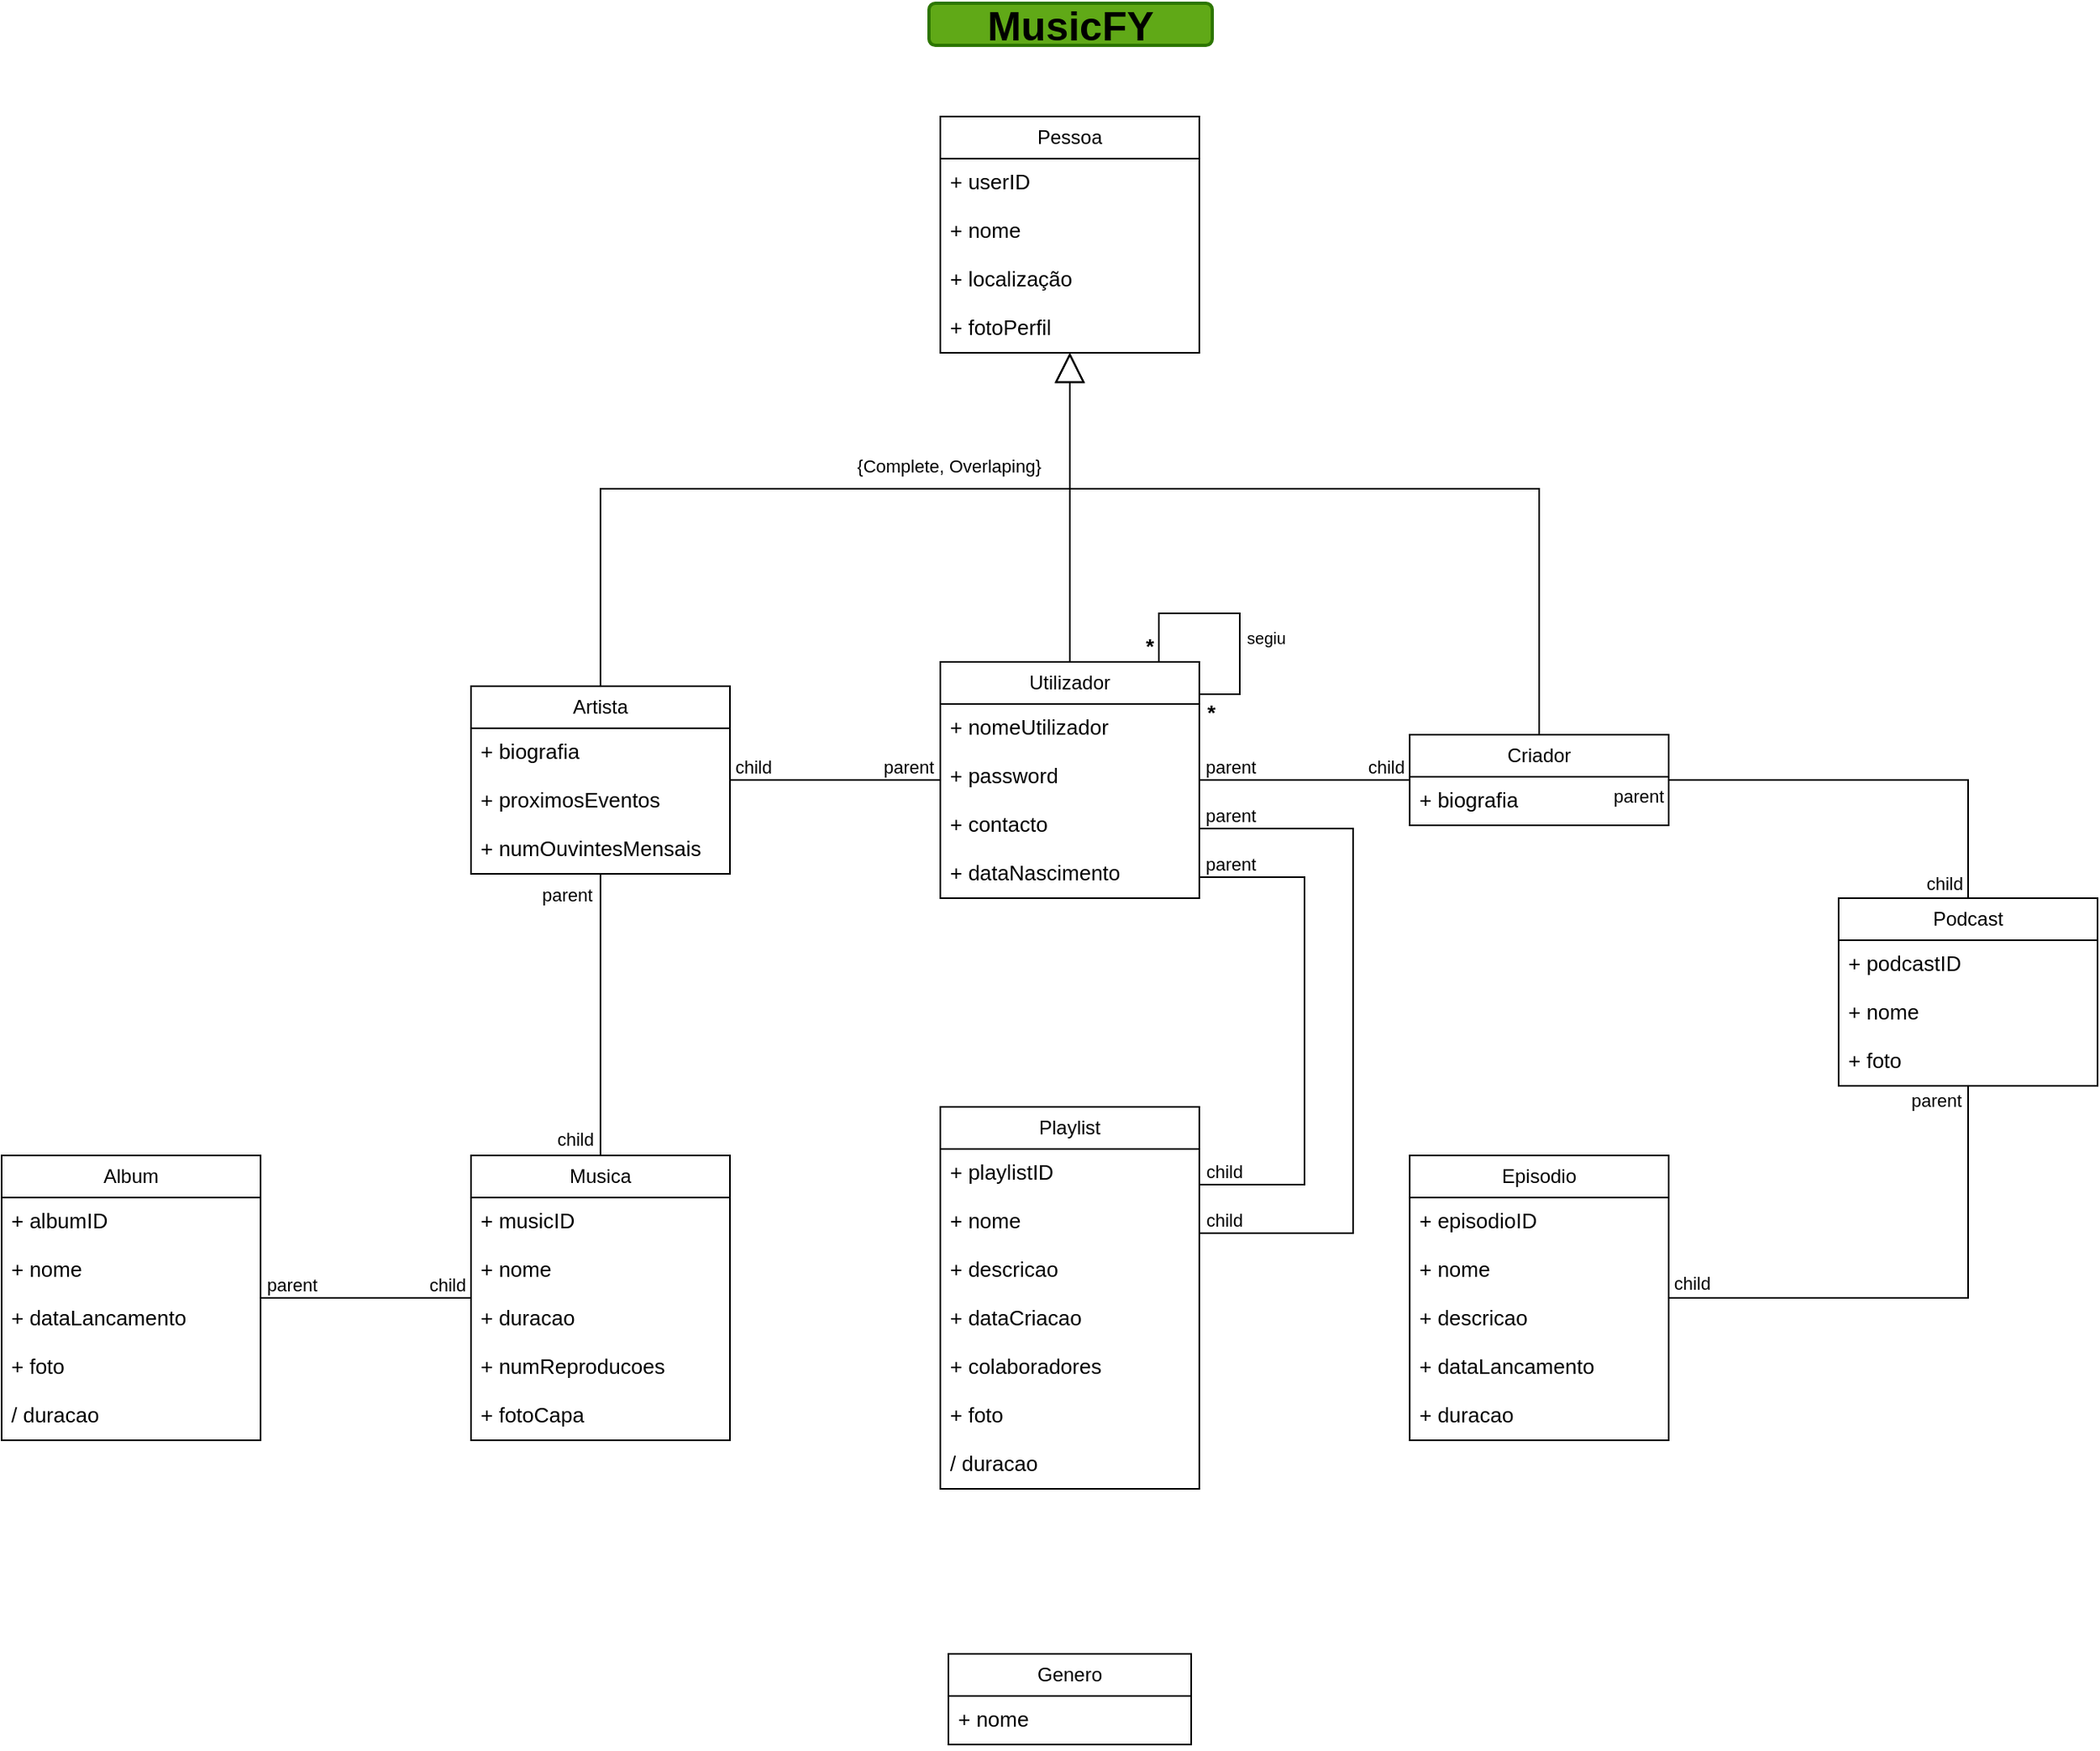 <mxfile version="24.7.17">
  <diagram name="Page-1" id="qOnNGqMz24hwGzcETxFr">
    <mxGraphModel dx="3328" dy="2738" grid="1" gridSize="10" guides="1" tooltips="1" connect="1" arrows="1" fold="1" page="1" pageScale="1" pageWidth="850" pageHeight="1100" math="0" shadow="0">
      <root>
        <mxCell id="0" />
        <mxCell id="1" parent="0" />
        <mxCell id="LYpr6np8xUgFel-0EcRk-18" value="Pessoa" style="swimlane;fontStyle=0;childLayout=stackLayout;horizontal=1;startSize=26;fillColor=none;horizontalStack=0;resizeParent=1;resizeParentMax=0;resizeLast=0;collapsible=1;marginBottom=0;whiteSpace=wrap;html=1;" vertex="1" parent="1">
          <mxGeometry x="345" width="160" height="146" as="geometry" />
        </mxCell>
        <mxCell id="LYpr6np8xUgFel-0EcRk-19" value="+ userID" style="text;strokeColor=none;fillColor=none;align=left;verticalAlign=top;spacingLeft=4;spacingRight=4;overflow=hidden;rotatable=0;points=[[0,0.5],[1,0.5]];portConstraint=eastwest;whiteSpace=wrap;html=1;fontSize=13;" vertex="1" parent="LYpr6np8xUgFel-0EcRk-18">
          <mxGeometry y="26" width="160" height="30" as="geometry" />
        </mxCell>
        <mxCell id="LYpr6np8xUgFel-0EcRk-20" value="+ nome" style="text;strokeColor=none;fillColor=none;align=left;verticalAlign=top;spacingLeft=4;spacingRight=4;overflow=hidden;rotatable=0;points=[[0,0.5],[1,0.5]];portConstraint=eastwest;whiteSpace=wrap;html=1;fontSize=13;" vertex="1" parent="LYpr6np8xUgFel-0EcRk-18">
          <mxGeometry y="56" width="160" height="30" as="geometry" />
        </mxCell>
        <mxCell id="LYpr6np8xUgFel-0EcRk-21" value="+ localização" style="text;strokeColor=none;fillColor=none;align=left;verticalAlign=top;spacingLeft=4;spacingRight=4;overflow=hidden;rotatable=0;points=[[0,0.5],[1,0.5]];portConstraint=eastwest;whiteSpace=wrap;html=1;fontSize=13;" vertex="1" parent="LYpr6np8xUgFel-0EcRk-18">
          <mxGeometry y="86" width="160" height="30" as="geometry" />
        </mxCell>
        <mxCell id="LYpr6np8xUgFel-0EcRk-22" value="+ fotoPerfil" style="text;strokeColor=none;fillColor=none;align=left;verticalAlign=top;spacingLeft=4;spacingRight=4;overflow=hidden;rotatable=0;points=[[0,0.5],[1,0.5]];portConstraint=eastwest;whiteSpace=wrap;html=1;fontSize=13;" vertex="1" parent="LYpr6np8xUgFel-0EcRk-18">
          <mxGeometry y="116" width="160" height="30" as="geometry" />
        </mxCell>
        <mxCell id="LYpr6np8xUgFel-0EcRk-23" value="Utilizador" style="swimlane;fontStyle=0;childLayout=stackLayout;horizontal=1;startSize=26;fillColor=none;horizontalStack=0;resizeParent=1;resizeParentMax=0;resizeLast=0;collapsible=1;marginBottom=0;whiteSpace=wrap;html=1;" vertex="1" parent="1">
          <mxGeometry x="345" y="337" width="160" height="146" as="geometry" />
        </mxCell>
        <mxCell id="LYpr6np8xUgFel-0EcRk-32" value="+ nomeUtilizador" style="text;strokeColor=none;fillColor=none;align=left;verticalAlign=top;spacingLeft=4;spacingRight=4;overflow=hidden;rotatable=0;points=[[0,0.5],[1,0.5]];portConstraint=eastwest;whiteSpace=wrap;html=1;fontSize=13;" vertex="1" parent="LYpr6np8xUgFel-0EcRk-23">
          <mxGeometry y="26" width="160" height="30" as="geometry" />
        </mxCell>
        <mxCell id="LYpr6np8xUgFel-0EcRk-33" value="+ password" style="text;strokeColor=none;fillColor=none;align=left;verticalAlign=top;spacingLeft=4;spacingRight=4;overflow=hidden;rotatable=0;points=[[0,0.5],[1,0.5]];portConstraint=eastwest;whiteSpace=wrap;html=1;fontSize=13;" vertex="1" parent="LYpr6np8xUgFel-0EcRk-23">
          <mxGeometry y="56" width="160" height="30" as="geometry" />
        </mxCell>
        <mxCell id="LYpr6np8xUgFel-0EcRk-34" value="+ contacto" style="text;strokeColor=none;fillColor=none;align=left;verticalAlign=top;spacingLeft=4;spacingRight=4;overflow=hidden;rotatable=0;points=[[0,0.5],[1,0.5]];portConstraint=eastwest;whiteSpace=wrap;html=1;fontSize=13;" vertex="1" parent="LYpr6np8xUgFel-0EcRk-23">
          <mxGeometry y="86" width="160" height="30" as="geometry" />
        </mxCell>
        <mxCell id="LYpr6np8xUgFel-0EcRk-39" value="+ dataNascimento" style="text;strokeColor=none;fillColor=none;align=left;verticalAlign=top;spacingLeft=4;spacingRight=4;overflow=hidden;rotatable=0;points=[[0,0.5],[1,0.5]];portConstraint=eastwest;whiteSpace=wrap;html=1;fontSize=13;" vertex="1" parent="LYpr6np8xUgFel-0EcRk-23">
          <mxGeometry y="116" width="160" height="30" as="geometry" />
        </mxCell>
        <mxCell id="LYpr6np8xUgFel-0EcRk-27" value="Artista" style="swimlane;fontStyle=0;childLayout=stackLayout;horizontal=1;startSize=26;fillColor=none;horizontalStack=0;resizeParent=1;resizeParentMax=0;resizeLast=0;collapsible=1;marginBottom=0;whiteSpace=wrap;html=1;" vertex="1" parent="1">
          <mxGeometry x="55" y="352" width="160" height="116" as="geometry" />
        </mxCell>
        <mxCell id="LYpr6np8xUgFel-0EcRk-28" value="+ biografia" style="text;strokeColor=none;fillColor=none;align=left;verticalAlign=top;spacingLeft=4;spacingRight=4;overflow=hidden;rotatable=0;points=[[0,0.5],[1,0.5]];portConstraint=eastwest;whiteSpace=wrap;html=1;fontSize=13;" vertex="1" parent="LYpr6np8xUgFel-0EcRk-27">
          <mxGeometry y="26" width="160" height="30" as="geometry" />
        </mxCell>
        <mxCell id="LYpr6np8xUgFel-0EcRk-29" value="+ proximosEventos" style="text;strokeColor=none;fillColor=none;align=left;verticalAlign=top;spacingLeft=4;spacingRight=4;overflow=hidden;rotatable=0;points=[[0,0.5],[1,0.5]];portConstraint=eastwest;whiteSpace=wrap;html=1;fontSize=13;" vertex="1" parent="LYpr6np8xUgFel-0EcRk-27">
          <mxGeometry y="56" width="160" height="30" as="geometry" />
        </mxCell>
        <mxCell id="LYpr6np8xUgFel-0EcRk-30" value="+ numOuvintesMensais" style="text;strokeColor=none;fillColor=none;align=left;verticalAlign=top;spacingLeft=4;spacingRight=4;overflow=hidden;rotatable=0;points=[[0,0.5],[1,0.5]];portConstraint=eastwest;whiteSpace=wrap;html=1;fontSize=13;" vertex="1" parent="LYpr6np8xUgFel-0EcRk-27">
          <mxGeometry y="86" width="160" height="30" as="geometry" />
        </mxCell>
        <mxCell id="LYpr6np8xUgFel-0EcRk-31" value="Criador" style="swimlane;fontStyle=0;childLayout=stackLayout;horizontal=1;startSize=26;fillColor=none;horizontalStack=0;resizeParent=1;resizeParentMax=0;resizeLast=0;collapsible=1;marginBottom=0;whiteSpace=wrap;html=1;" vertex="1" parent="1">
          <mxGeometry x="635" y="382" width="160" height="56" as="geometry" />
        </mxCell>
        <mxCell id="LYpr6np8xUgFel-0EcRk-24" value="+ biografia" style="text;strokeColor=none;fillColor=none;align=left;verticalAlign=top;spacingLeft=4;spacingRight=4;overflow=hidden;rotatable=0;points=[[0,0.5],[1,0.5]];portConstraint=eastwest;whiteSpace=wrap;html=1;fontSize=13;" vertex="1" parent="LYpr6np8xUgFel-0EcRk-31">
          <mxGeometry y="26" width="160" height="30" as="geometry" />
        </mxCell>
        <mxCell id="LYpr6np8xUgFel-0EcRk-35" value="" style="endArrow=block;endSize=16;endFill=0;html=1;rounded=0;" edge="1" parent="1" source="LYpr6np8xUgFel-0EcRk-27" target="LYpr6np8xUgFel-0EcRk-18">
          <mxGeometry width="160" relative="1" as="geometry">
            <mxPoint x="370" y="360" as="sourcePoint" />
            <mxPoint x="530" y="360" as="targetPoint" />
            <Array as="points">
              <mxPoint x="135" y="230" />
              <mxPoint x="425" y="230" />
            </Array>
          </mxGeometry>
        </mxCell>
        <mxCell id="LYpr6np8xUgFel-0EcRk-36" value="{Complete, Overlaping}" style="endArrow=block;endSize=16;endFill=0;html=1;rounded=0;" edge="1" parent="1" source="LYpr6np8xUgFel-0EcRk-23" target="LYpr6np8xUgFel-0EcRk-18">
          <mxGeometry x="0.273" y="75" width="160" relative="1" as="geometry">
            <mxPoint x="370" y="360" as="sourcePoint" />
            <mxPoint x="530" y="360" as="targetPoint" />
            <Array as="points">
              <mxPoint x="425" y="230" />
            </Array>
            <mxPoint as="offset" />
          </mxGeometry>
        </mxCell>
        <mxCell id="LYpr6np8xUgFel-0EcRk-37" value="" style="endArrow=block;endSize=16;endFill=0;html=1;rounded=0;" edge="1" parent="1" source="LYpr6np8xUgFel-0EcRk-31" target="LYpr6np8xUgFel-0EcRk-18">
          <mxGeometry x="-0.225" y="45" width="160" relative="1" as="geometry">
            <mxPoint x="570" y="220" as="sourcePoint" />
            <mxPoint x="460" y="200" as="targetPoint" />
            <Array as="points">
              <mxPoint x="715" y="230" />
              <mxPoint x="425" y="230" />
            </Array>
            <mxPoint as="offset" />
          </mxGeometry>
        </mxCell>
        <mxCell id="LYpr6np8xUgFel-0EcRk-40" value="" style="endArrow=none;html=1;edgeStyle=orthogonalEdgeStyle;rounded=0;verticalAlign=middle;" edge="1" parent="1" source="LYpr6np8xUgFel-0EcRk-23" target="LYpr6np8xUgFel-0EcRk-23">
          <mxGeometry relative="1" as="geometry">
            <mxPoint x="720" y="297" as="sourcePoint" />
            <mxPoint x="880" y="297" as="targetPoint" />
            <Array as="points">
              <mxPoint x="530" y="357" />
              <mxPoint x="530" y="307" />
              <mxPoint x="480" y="307" />
            </Array>
          </mxGeometry>
        </mxCell>
        <mxCell id="LYpr6np8xUgFel-0EcRk-41" value="*" style="edgeLabel;resizable=0;html=1;align=left;verticalAlign=bottom;labelBackgroundColor=none;fontSize=13;fontStyle=1" connectable="0" vertex="1" parent="LYpr6np8xUgFel-0EcRk-40">
          <mxGeometry x="-1" relative="1" as="geometry">
            <mxPoint x="3" y="21" as="offset" />
          </mxGeometry>
        </mxCell>
        <mxCell id="LYpr6np8xUgFel-0EcRk-42" value="*" style="edgeLabel;resizable=0;html=1;align=right;verticalAlign=bottom;labelBackgroundColor=none;fontSize=13;fontStyle=1" connectable="0" vertex="1" parent="LYpr6np8xUgFel-0EcRk-40">
          <mxGeometry x="1" relative="1" as="geometry">
            <mxPoint x="-3" as="offset" />
          </mxGeometry>
        </mxCell>
        <mxCell id="LYpr6np8xUgFel-0EcRk-43" value="MusicFY" style="text;align=center;fontStyle=1;verticalAlign=middle;spacingLeft=3;spacingRight=3;strokeColor=#2D7600;rotatable=0;points=[[0,0.5],[1,0.5]];portConstraint=eastwest;fontSize=25;fontColor=#000000;labelBackgroundColor=none;labelBorderColor=none;rounded=1;fillColor=#60a917;whiteSpace=wrap;html=1;strokeWidth=2;perimeterSpacing=24;" vertex="1" parent="1">
          <mxGeometry x="338" y="-70" width="175" height="26" as="geometry" />
        </mxCell>
        <mxCell id="LYpr6np8xUgFel-0EcRk-48" value="segiu" style="text;html=1;align=center;verticalAlign=middle;resizable=0;points=[];autosize=1;strokeColor=none;fillColor=none;fontSize=10;" vertex="1" parent="1">
          <mxGeometry x="521" y="307" width="50" height="30" as="geometry" />
        </mxCell>
        <mxCell id="LYpr6np8xUgFel-0EcRk-49" value="" style="endArrow=none;html=1;edgeStyle=orthogonalEdgeStyle;rounded=0;" edge="1" parent="1" source="LYpr6np8xUgFel-0EcRk-23" target="LYpr6np8xUgFel-0EcRk-27">
          <mxGeometry relative="1" as="geometry">
            <mxPoint x="230" y="537" as="sourcePoint" />
            <mxPoint x="390" y="537" as="targetPoint" />
          </mxGeometry>
        </mxCell>
        <mxCell id="LYpr6np8xUgFel-0EcRk-50" value="parent" style="edgeLabel;resizable=0;html=1;align=left;verticalAlign=bottom;" connectable="0" vertex="1" parent="LYpr6np8xUgFel-0EcRk-49">
          <mxGeometry x="-1" relative="1" as="geometry">
            <mxPoint x="-37" as="offset" />
          </mxGeometry>
        </mxCell>
        <mxCell id="LYpr6np8xUgFel-0EcRk-51" value="child" style="edgeLabel;resizable=0;html=1;align=right;verticalAlign=bottom;" connectable="0" vertex="1" parent="LYpr6np8xUgFel-0EcRk-49">
          <mxGeometry x="1" relative="1" as="geometry">
            <mxPoint x="26" as="offset" />
          </mxGeometry>
        </mxCell>
        <mxCell id="LYpr6np8xUgFel-0EcRk-52" value="" style="endArrow=none;html=1;edgeStyle=orthogonalEdgeStyle;rounded=0;" edge="1" parent="1" source="LYpr6np8xUgFel-0EcRk-23" target="LYpr6np8xUgFel-0EcRk-31">
          <mxGeometry relative="1" as="geometry">
            <mxPoint x="520" y="407" as="sourcePoint" />
            <mxPoint x="680" y="407" as="targetPoint" />
          </mxGeometry>
        </mxCell>
        <mxCell id="LYpr6np8xUgFel-0EcRk-53" value="parent" style="edgeLabel;resizable=0;html=1;align=left;verticalAlign=bottom;" connectable="0" vertex="1" parent="LYpr6np8xUgFel-0EcRk-52">
          <mxGeometry x="-1" relative="1" as="geometry">
            <mxPoint x="2" as="offset" />
          </mxGeometry>
        </mxCell>
        <mxCell id="LYpr6np8xUgFel-0EcRk-54" value="child" style="edgeLabel;resizable=0;html=1;align=right;verticalAlign=bottom;" connectable="0" vertex="1" parent="LYpr6np8xUgFel-0EcRk-52">
          <mxGeometry x="1" relative="1" as="geometry">
            <mxPoint x="-3" as="offset" />
          </mxGeometry>
        </mxCell>
        <mxCell id="LYpr6np8xUgFel-0EcRk-55" value="Musica" style="swimlane;fontStyle=0;childLayout=stackLayout;horizontal=1;startSize=26;fillColor=none;horizontalStack=0;resizeParent=1;resizeParentMax=0;resizeLast=0;collapsible=1;marginBottom=0;whiteSpace=wrap;html=1;" vertex="1" parent="1">
          <mxGeometry x="55" y="642" width="160" height="176" as="geometry" />
        </mxCell>
        <mxCell id="LYpr6np8xUgFel-0EcRk-56" value="+ musicID" style="text;strokeColor=none;fillColor=none;align=left;verticalAlign=top;spacingLeft=4;spacingRight=4;overflow=hidden;rotatable=0;points=[[0,0.5],[1,0.5]];portConstraint=eastwest;whiteSpace=wrap;html=1;fontSize=13;" vertex="1" parent="LYpr6np8xUgFel-0EcRk-55">
          <mxGeometry y="26" width="160" height="30" as="geometry" />
        </mxCell>
        <mxCell id="LYpr6np8xUgFel-0EcRk-57" value="+ nome" style="text;strokeColor=none;fillColor=none;align=left;verticalAlign=top;spacingLeft=4;spacingRight=4;overflow=hidden;rotatable=0;points=[[0,0.5],[1,0.5]];portConstraint=eastwest;whiteSpace=wrap;html=1;fontSize=13;" vertex="1" parent="LYpr6np8xUgFel-0EcRk-55">
          <mxGeometry y="56" width="160" height="30" as="geometry" />
        </mxCell>
        <mxCell id="LYpr6np8xUgFel-0EcRk-58" value="+ duracao" style="text;strokeColor=none;fillColor=none;align=left;verticalAlign=top;spacingLeft=4;spacingRight=4;overflow=hidden;rotatable=0;points=[[0,0.5],[1,0.5]];portConstraint=eastwest;whiteSpace=wrap;html=1;fontSize=13;" vertex="1" parent="LYpr6np8xUgFel-0EcRk-55">
          <mxGeometry y="86" width="160" height="30" as="geometry" />
        </mxCell>
        <mxCell id="LYpr6np8xUgFel-0EcRk-59" value="+ numReproducoes" style="text;strokeColor=none;fillColor=none;align=left;verticalAlign=top;spacingLeft=4;spacingRight=4;overflow=hidden;rotatable=0;points=[[0,0.5],[1,0.5]];portConstraint=eastwest;whiteSpace=wrap;html=1;fontSize=13;" vertex="1" parent="LYpr6np8xUgFel-0EcRk-55">
          <mxGeometry y="116" width="160" height="30" as="geometry" />
        </mxCell>
        <mxCell id="LYpr6np8xUgFel-0EcRk-60" value="+ fotoCapa" style="text;strokeColor=none;fillColor=none;align=left;verticalAlign=top;spacingLeft=4;spacingRight=4;overflow=hidden;rotatable=0;points=[[0,0.5],[1,0.5]];portConstraint=eastwest;whiteSpace=wrap;html=1;fontSize=13;" vertex="1" parent="LYpr6np8xUgFel-0EcRk-55">
          <mxGeometry y="146" width="160" height="30" as="geometry" />
        </mxCell>
        <mxCell id="LYpr6np8xUgFel-0EcRk-61" value="" style="endArrow=none;html=1;edgeStyle=orthogonalEdgeStyle;rounded=0;" edge="1" parent="1" source="LYpr6np8xUgFel-0EcRk-27" target="LYpr6np8xUgFel-0EcRk-55">
          <mxGeometry relative="1" as="geometry">
            <mxPoint x="300" y="587" as="sourcePoint" />
            <mxPoint x="460" y="587" as="targetPoint" />
          </mxGeometry>
        </mxCell>
        <mxCell id="LYpr6np8xUgFel-0EcRk-62" value="parent" style="edgeLabel;resizable=0;html=1;align=left;verticalAlign=bottom;" connectable="0" vertex="1" parent="LYpr6np8xUgFel-0EcRk-61">
          <mxGeometry x="-1" relative="1" as="geometry">
            <mxPoint x="-38" y="21" as="offset" />
          </mxGeometry>
        </mxCell>
        <mxCell id="LYpr6np8xUgFel-0EcRk-63" value="child" style="edgeLabel;resizable=0;html=1;align=right;verticalAlign=bottom;" connectable="0" vertex="1" parent="LYpr6np8xUgFel-0EcRk-61">
          <mxGeometry x="1" relative="1" as="geometry">
            <mxPoint x="-4" y="-2" as="offset" />
          </mxGeometry>
        </mxCell>
        <mxCell id="LYpr6np8xUgFel-0EcRk-64" value="Album" style="swimlane;fontStyle=0;childLayout=stackLayout;horizontal=1;startSize=26;fillColor=none;horizontalStack=0;resizeParent=1;resizeParentMax=0;resizeLast=0;collapsible=1;marginBottom=0;whiteSpace=wrap;html=1;" vertex="1" parent="1">
          <mxGeometry x="-235" y="642" width="160" height="176" as="geometry" />
        </mxCell>
        <mxCell id="LYpr6np8xUgFel-0EcRk-65" value="+ albumID" style="text;strokeColor=none;fillColor=none;align=left;verticalAlign=top;spacingLeft=4;spacingRight=4;overflow=hidden;rotatable=0;points=[[0,0.5],[1,0.5]];portConstraint=eastwest;whiteSpace=wrap;html=1;fontSize=13;" vertex="1" parent="LYpr6np8xUgFel-0EcRk-64">
          <mxGeometry y="26" width="160" height="30" as="geometry" />
        </mxCell>
        <mxCell id="LYpr6np8xUgFel-0EcRk-66" value="+ nome" style="text;strokeColor=none;fillColor=none;align=left;verticalAlign=top;spacingLeft=4;spacingRight=4;overflow=hidden;rotatable=0;points=[[0,0.5],[1,0.5]];portConstraint=eastwest;whiteSpace=wrap;html=1;fontSize=13;" vertex="1" parent="LYpr6np8xUgFel-0EcRk-64">
          <mxGeometry y="56" width="160" height="30" as="geometry" />
        </mxCell>
        <mxCell id="LYpr6np8xUgFel-0EcRk-67" value="+ dataLancamento" style="text;strokeColor=none;fillColor=none;align=left;verticalAlign=top;spacingLeft=4;spacingRight=4;overflow=hidden;rotatable=0;points=[[0,0.5],[1,0.5]];portConstraint=eastwest;whiteSpace=wrap;html=1;fontSize=13;" vertex="1" parent="LYpr6np8xUgFel-0EcRk-64">
          <mxGeometry y="86" width="160" height="30" as="geometry" />
        </mxCell>
        <mxCell id="LYpr6np8xUgFel-0EcRk-68" value="+ foto" style="text;strokeColor=none;fillColor=none;align=left;verticalAlign=top;spacingLeft=4;spacingRight=4;overflow=hidden;rotatable=0;points=[[0,0.5],[1,0.5]];portConstraint=eastwest;whiteSpace=wrap;html=1;fontSize=13;" vertex="1" parent="LYpr6np8xUgFel-0EcRk-64">
          <mxGeometry y="116" width="160" height="30" as="geometry" />
        </mxCell>
        <mxCell id="LYpr6np8xUgFel-0EcRk-69" value="/ duracao" style="text;strokeColor=none;fillColor=none;align=left;verticalAlign=top;spacingLeft=4;spacingRight=4;overflow=hidden;rotatable=0;points=[[0,0.5],[1,0.5]];portConstraint=eastwest;whiteSpace=wrap;html=1;fontSize=13;" vertex="1" parent="LYpr6np8xUgFel-0EcRk-64">
          <mxGeometry y="146" width="160" height="30" as="geometry" />
        </mxCell>
        <mxCell id="LYpr6np8xUgFel-0EcRk-78" value="" style="endArrow=none;html=1;edgeStyle=orthogonalEdgeStyle;rounded=0;" edge="1" parent="1" source="LYpr6np8xUgFel-0EcRk-64" target="LYpr6np8xUgFel-0EcRk-55">
          <mxGeometry relative="1" as="geometry">
            <mxPoint x="-40" y="742" as="sourcePoint" />
            <mxPoint x="120" y="742" as="targetPoint" />
          </mxGeometry>
        </mxCell>
        <mxCell id="LYpr6np8xUgFel-0EcRk-79" value="parent" style="edgeLabel;resizable=0;html=1;align=left;verticalAlign=bottom;" connectable="0" vertex="1" parent="LYpr6np8xUgFel-0EcRk-78">
          <mxGeometry x="-1" relative="1" as="geometry">
            <mxPoint x="2" as="offset" />
          </mxGeometry>
        </mxCell>
        <mxCell id="LYpr6np8xUgFel-0EcRk-80" value="child" style="edgeLabel;resizable=0;html=1;align=right;verticalAlign=bottom;" connectable="0" vertex="1" parent="LYpr6np8xUgFel-0EcRk-78">
          <mxGeometry x="1" relative="1" as="geometry">
            <mxPoint x="-3" as="offset" />
          </mxGeometry>
        </mxCell>
        <mxCell id="LYpr6np8xUgFel-0EcRk-81" value="Podcast" style="swimlane;fontStyle=0;childLayout=stackLayout;horizontal=1;startSize=26;fillColor=none;horizontalStack=0;resizeParent=1;resizeParentMax=0;resizeLast=0;collapsible=1;marginBottom=0;whiteSpace=wrap;html=1;" vertex="1" parent="1">
          <mxGeometry x="900" y="483" width="160" height="116" as="geometry" />
        </mxCell>
        <mxCell id="LYpr6np8xUgFel-0EcRk-82" value="+ podcastID" style="text;strokeColor=none;fillColor=none;align=left;verticalAlign=top;spacingLeft=4;spacingRight=4;overflow=hidden;rotatable=0;points=[[0,0.5],[1,0.5]];portConstraint=eastwest;whiteSpace=wrap;html=1;fontSize=13;" vertex="1" parent="LYpr6np8xUgFel-0EcRk-81">
          <mxGeometry y="26" width="160" height="30" as="geometry" />
        </mxCell>
        <mxCell id="LYpr6np8xUgFel-0EcRk-83" value="+ nome" style="text;strokeColor=none;fillColor=none;align=left;verticalAlign=top;spacingLeft=4;spacingRight=4;overflow=hidden;rotatable=0;points=[[0,0.5],[1,0.5]];portConstraint=eastwest;whiteSpace=wrap;html=1;fontSize=13;" vertex="1" parent="LYpr6np8xUgFel-0EcRk-81">
          <mxGeometry y="56" width="160" height="30" as="geometry" />
        </mxCell>
        <mxCell id="LYpr6np8xUgFel-0EcRk-85" value="+ foto" style="text;strokeColor=none;fillColor=none;align=left;verticalAlign=top;spacingLeft=4;spacingRight=4;overflow=hidden;rotatable=0;points=[[0,0.5],[1,0.5]];portConstraint=eastwest;whiteSpace=wrap;html=1;fontSize=13;" vertex="1" parent="LYpr6np8xUgFel-0EcRk-81">
          <mxGeometry y="86" width="160" height="30" as="geometry" />
        </mxCell>
        <mxCell id="LYpr6np8xUgFel-0EcRk-87" value="" style="endArrow=none;html=1;edgeStyle=orthogonalEdgeStyle;rounded=0;" edge="1" parent="1" source="LYpr6np8xUgFel-0EcRk-31" target="LYpr6np8xUgFel-0EcRk-81">
          <mxGeometry relative="1" as="geometry">
            <mxPoint x="670" y="497" as="sourcePoint" />
            <mxPoint x="830" y="497" as="targetPoint" />
          </mxGeometry>
        </mxCell>
        <mxCell id="LYpr6np8xUgFel-0EcRk-88" value="parent" style="edgeLabel;resizable=0;html=1;align=left;verticalAlign=bottom;" connectable="0" vertex="1" parent="LYpr6np8xUgFel-0EcRk-87">
          <mxGeometry x="-1" relative="1" as="geometry">
            <mxPoint x="-36" y="18" as="offset" />
          </mxGeometry>
        </mxCell>
        <mxCell id="LYpr6np8xUgFel-0EcRk-89" value="child" style="edgeLabel;resizable=0;html=1;align=right;verticalAlign=bottom;" connectable="0" vertex="1" parent="LYpr6np8xUgFel-0EcRk-87">
          <mxGeometry x="1" relative="1" as="geometry">
            <mxPoint x="-3" y="-1" as="offset" />
          </mxGeometry>
        </mxCell>
        <mxCell id="LYpr6np8xUgFel-0EcRk-90" value="Episodio" style="swimlane;fontStyle=0;childLayout=stackLayout;horizontal=1;startSize=26;fillColor=none;horizontalStack=0;resizeParent=1;resizeParentMax=0;resizeLast=0;collapsible=1;marginBottom=0;whiteSpace=wrap;html=1;" vertex="1" parent="1">
          <mxGeometry x="635" y="642" width="160" height="176" as="geometry" />
        </mxCell>
        <mxCell id="LYpr6np8xUgFel-0EcRk-91" value="+ episodioID" style="text;strokeColor=none;fillColor=none;align=left;verticalAlign=top;spacingLeft=4;spacingRight=4;overflow=hidden;rotatable=0;points=[[0,0.5],[1,0.5]];portConstraint=eastwest;whiteSpace=wrap;html=1;fontSize=13;" vertex="1" parent="LYpr6np8xUgFel-0EcRk-90">
          <mxGeometry y="26" width="160" height="30" as="geometry" />
        </mxCell>
        <mxCell id="LYpr6np8xUgFel-0EcRk-92" value="+ nome" style="text;strokeColor=none;fillColor=none;align=left;verticalAlign=top;spacingLeft=4;spacingRight=4;overflow=hidden;rotatable=0;points=[[0,0.5],[1,0.5]];portConstraint=eastwest;whiteSpace=wrap;html=1;fontSize=13;" vertex="1" parent="LYpr6np8xUgFel-0EcRk-90">
          <mxGeometry y="56" width="160" height="30" as="geometry" />
        </mxCell>
        <mxCell id="LYpr6np8xUgFel-0EcRk-94" value="+ descricao" style="text;strokeColor=none;fillColor=none;align=left;verticalAlign=top;spacingLeft=4;spacingRight=4;overflow=hidden;rotatable=0;points=[[0,0.5],[1,0.5]];portConstraint=eastwest;whiteSpace=wrap;html=1;fontSize=13;" vertex="1" parent="LYpr6np8xUgFel-0EcRk-90">
          <mxGeometry y="86" width="160" height="30" as="geometry" />
        </mxCell>
        <mxCell id="LYpr6np8xUgFel-0EcRk-93" value="+ dataLancamento" style="text;strokeColor=none;fillColor=none;align=left;verticalAlign=top;spacingLeft=4;spacingRight=4;overflow=hidden;rotatable=0;points=[[0,0.5],[1,0.5]];portConstraint=eastwest;whiteSpace=wrap;html=1;fontSize=13;" vertex="1" parent="LYpr6np8xUgFel-0EcRk-90">
          <mxGeometry y="116" width="160" height="30" as="geometry" />
        </mxCell>
        <mxCell id="LYpr6np8xUgFel-0EcRk-95" value="+ duracao" style="text;strokeColor=none;fillColor=none;align=left;verticalAlign=top;spacingLeft=4;spacingRight=4;overflow=hidden;rotatable=0;points=[[0,0.5],[1,0.5]];portConstraint=eastwest;whiteSpace=wrap;html=1;fontSize=13;" vertex="1" parent="LYpr6np8xUgFel-0EcRk-90">
          <mxGeometry y="146" width="160" height="30" as="geometry" />
        </mxCell>
        <mxCell id="LYpr6np8xUgFel-0EcRk-96" value="" style="endArrow=none;html=1;edgeStyle=orthogonalEdgeStyle;rounded=0;" edge="1" parent="1" source="LYpr6np8xUgFel-0EcRk-81" target="LYpr6np8xUgFel-0EcRk-90">
          <mxGeometry relative="1" as="geometry">
            <mxPoint x="390" y="881.25" as="sourcePoint" />
            <mxPoint x="550" y="881.25" as="targetPoint" />
            <Array as="points">
              <mxPoint x="980" y="730" />
            </Array>
          </mxGeometry>
        </mxCell>
        <mxCell id="LYpr6np8xUgFel-0EcRk-97" value="parent" style="edgeLabel;resizable=0;html=1;align=left;verticalAlign=bottom;" connectable="0" vertex="1" parent="LYpr6np8xUgFel-0EcRk-96">
          <mxGeometry x="-1" relative="1" as="geometry">
            <mxPoint x="-37" y="17" as="offset" />
          </mxGeometry>
        </mxCell>
        <mxCell id="LYpr6np8xUgFel-0EcRk-98" value="child" style="edgeLabel;resizable=0;html=1;align=right;verticalAlign=bottom;" connectable="0" vertex="1" parent="LYpr6np8xUgFel-0EcRk-96">
          <mxGeometry x="1" relative="1" as="geometry">
            <mxPoint x="26" y="-1" as="offset" />
          </mxGeometry>
        </mxCell>
        <mxCell id="LYpr6np8xUgFel-0EcRk-99" value="Genero" style="swimlane;fontStyle=0;childLayout=stackLayout;horizontal=1;startSize=26;fillColor=none;horizontalStack=0;resizeParent=1;resizeParentMax=0;resizeLast=0;collapsible=1;marginBottom=0;whiteSpace=wrap;html=1;" vertex="1" parent="1">
          <mxGeometry x="350" y="950" width="150" height="56" as="geometry" />
        </mxCell>
        <mxCell id="LYpr6np8xUgFel-0EcRk-101" value="+ nome" style="text;strokeColor=none;fillColor=none;align=left;verticalAlign=top;spacingLeft=4;spacingRight=4;overflow=hidden;rotatable=0;points=[[0,0.5],[1,0.5]];portConstraint=eastwest;whiteSpace=wrap;html=1;fontSize=13;" vertex="1" parent="LYpr6np8xUgFel-0EcRk-99">
          <mxGeometry y="26" width="150" height="30" as="geometry" />
        </mxCell>
        <mxCell id="LYpr6np8xUgFel-0EcRk-105" value="Playlist" style="swimlane;fontStyle=0;childLayout=stackLayout;horizontal=1;startSize=26;fillColor=none;horizontalStack=0;resizeParent=1;resizeParentMax=0;resizeLast=0;collapsible=1;marginBottom=0;whiteSpace=wrap;html=1;" vertex="1" parent="1">
          <mxGeometry x="345" y="612" width="160" height="236" as="geometry" />
        </mxCell>
        <mxCell id="LYpr6np8xUgFel-0EcRk-106" value="+ playlistID" style="text;strokeColor=none;fillColor=none;align=left;verticalAlign=top;spacingLeft=4;spacingRight=4;overflow=hidden;rotatable=0;points=[[0,0.5],[1,0.5]];portConstraint=eastwest;whiteSpace=wrap;html=1;fontSize=13;" vertex="1" parent="LYpr6np8xUgFel-0EcRk-105">
          <mxGeometry y="26" width="160" height="30" as="geometry" />
        </mxCell>
        <mxCell id="LYpr6np8xUgFel-0EcRk-107" value="+ nome" style="text;strokeColor=none;fillColor=none;align=left;verticalAlign=top;spacingLeft=4;spacingRight=4;overflow=hidden;rotatable=0;points=[[0,0.5],[1,0.5]];portConstraint=eastwest;whiteSpace=wrap;html=1;fontSize=13;" vertex="1" parent="LYpr6np8xUgFel-0EcRk-105">
          <mxGeometry y="56" width="160" height="30" as="geometry" />
        </mxCell>
        <mxCell id="LYpr6np8xUgFel-0EcRk-108" value="+ descricao" style="text;strokeColor=none;fillColor=none;align=left;verticalAlign=top;spacingLeft=4;spacingRight=4;overflow=hidden;rotatable=0;points=[[0,0.5],[1,0.5]];portConstraint=eastwest;whiteSpace=wrap;html=1;fontSize=13;" vertex="1" parent="LYpr6np8xUgFel-0EcRk-105">
          <mxGeometry y="86" width="160" height="30" as="geometry" />
        </mxCell>
        <mxCell id="LYpr6np8xUgFel-0EcRk-111" value="+ dataCriacao" style="text;strokeColor=none;fillColor=none;align=left;verticalAlign=top;spacingLeft=4;spacingRight=4;overflow=hidden;rotatable=0;points=[[0,0.5],[1,0.5]];portConstraint=eastwest;whiteSpace=wrap;html=1;fontSize=13;" vertex="1" parent="LYpr6np8xUgFel-0EcRk-105">
          <mxGeometry y="116" width="160" height="30" as="geometry" />
        </mxCell>
        <mxCell id="LYpr6np8xUgFel-0EcRk-112" value="+ colaboradores" style="text;strokeColor=none;fillColor=none;align=left;verticalAlign=top;spacingLeft=4;spacingRight=4;overflow=hidden;rotatable=0;points=[[0,0.5],[1,0.5]];portConstraint=eastwest;whiteSpace=wrap;html=1;fontSize=13;" vertex="1" parent="LYpr6np8xUgFel-0EcRk-105">
          <mxGeometry y="146" width="160" height="30" as="geometry" />
        </mxCell>
        <mxCell id="LYpr6np8xUgFel-0EcRk-109" value="+ foto" style="text;strokeColor=none;fillColor=none;align=left;verticalAlign=top;spacingLeft=4;spacingRight=4;overflow=hidden;rotatable=0;points=[[0,0.5],[1,0.5]];portConstraint=eastwest;whiteSpace=wrap;html=1;fontSize=13;" vertex="1" parent="LYpr6np8xUgFel-0EcRk-105">
          <mxGeometry y="176" width="160" height="30" as="geometry" />
        </mxCell>
        <mxCell id="LYpr6np8xUgFel-0EcRk-110" value="/ duracao" style="text;strokeColor=none;fillColor=none;align=left;verticalAlign=top;spacingLeft=4;spacingRight=4;overflow=hidden;rotatable=0;points=[[0,0.5],[1,0.5]];portConstraint=eastwest;whiteSpace=wrap;html=1;fontSize=13;" vertex="1" parent="LYpr6np8xUgFel-0EcRk-105">
          <mxGeometry y="206" width="160" height="30" as="geometry" />
        </mxCell>
        <mxCell id="LYpr6np8xUgFel-0EcRk-125" value="" style="endArrow=none;html=1;edgeStyle=orthogonalEdgeStyle;rounded=0;" edge="1" parent="1" source="LYpr6np8xUgFel-0EcRk-23" target="LYpr6np8xUgFel-0EcRk-105">
          <mxGeometry relative="1" as="geometry">
            <mxPoint x="370" y="560" as="sourcePoint" />
            <mxPoint x="530" y="560" as="targetPoint" />
            <Array as="points">
              <mxPoint x="570" y="470" />
              <mxPoint x="570" y="660" />
            </Array>
          </mxGeometry>
        </mxCell>
        <mxCell id="LYpr6np8xUgFel-0EcRk-126" value="parent" style="edgeLabel;resizable=0;html=1;align=left;verticalAlign=bottom;" connectable="0" vertex="1" parent="LYpr6np8xUgFel-0EcRk-125">
          <mxGeometry x="-1" relative="1" as="geometry">
            <mxPoint x="2" as="offset" />
          </mxGeometry>
        </mxCell>
        <mxCell id="LYpr6np8xUgFel-0EcRk-127" value="child" style="edgeLabel;resizable=0;html=1;align=right;verticalAlign=bottom;" connectable="0" vertex="1" parent="LYpr6np8xUgFel-0EcRk-125">
          <mxGeometry x="1" relative="1" as="geometry">
            <mxPoint x="27" as="offset" />
          </mxGeometry>
        </mxCell>
        <mxCell id="LYpr6np8xUgFel-0EcRk-128" value="" style="endArrow=none;html=1;edgeStyle=orthogonalEdgeStyle;rounded=0;" edge="1" parent="1" source="LYpr6np8xUgFel-0EcRk-23" target="LYpr6np8xUgFel-0EcRk-105">
          <mxGeometry relative="1" as="geometry">
            <mxPoint x="460" y="570" as="sourcePoint" />
            <mxPoint x="620" y="570" as="targetPoint" />
            <Array as="points">
              <mxPoint x="600" y="440" />
              <mxPoint x="600" y="690" />
            </Array>
          </mxGeometry>
        </mxCell>
        <mxCell id="LYpr6np8xUgFel-0EcRk-129" value="parent" style="edgeLabel;resizable=0;html=1;align=left;verticalAlign=bottom;" connectable="0" vertex="1" parent="LYpr6np8xUgFel-0EcRk-128">
          <mxGeometry x="-1" relative="1" as="geometry">
            <mxPoint x="2" as="offset" />
          </mxGeometry>
        </mxCell>
        <mxCell id="LYpr6np8xUgFel-0EcRk-130" value="child" style="edgeLabel;resizable=0;html=1;align=right;verticalAlign=bottom;" connectable="0" vertex="1" parent="LYpr6np8xUgFel-0EcRk-128">
          <mxGeometry x="1" relative="1" as="geometry">
            <mxPoint x="27" as="offset" />
          </mxGeometry>
        </mxCell>
      </root>
    </mxGraphModel>
  </diagram>
</mxfile>
